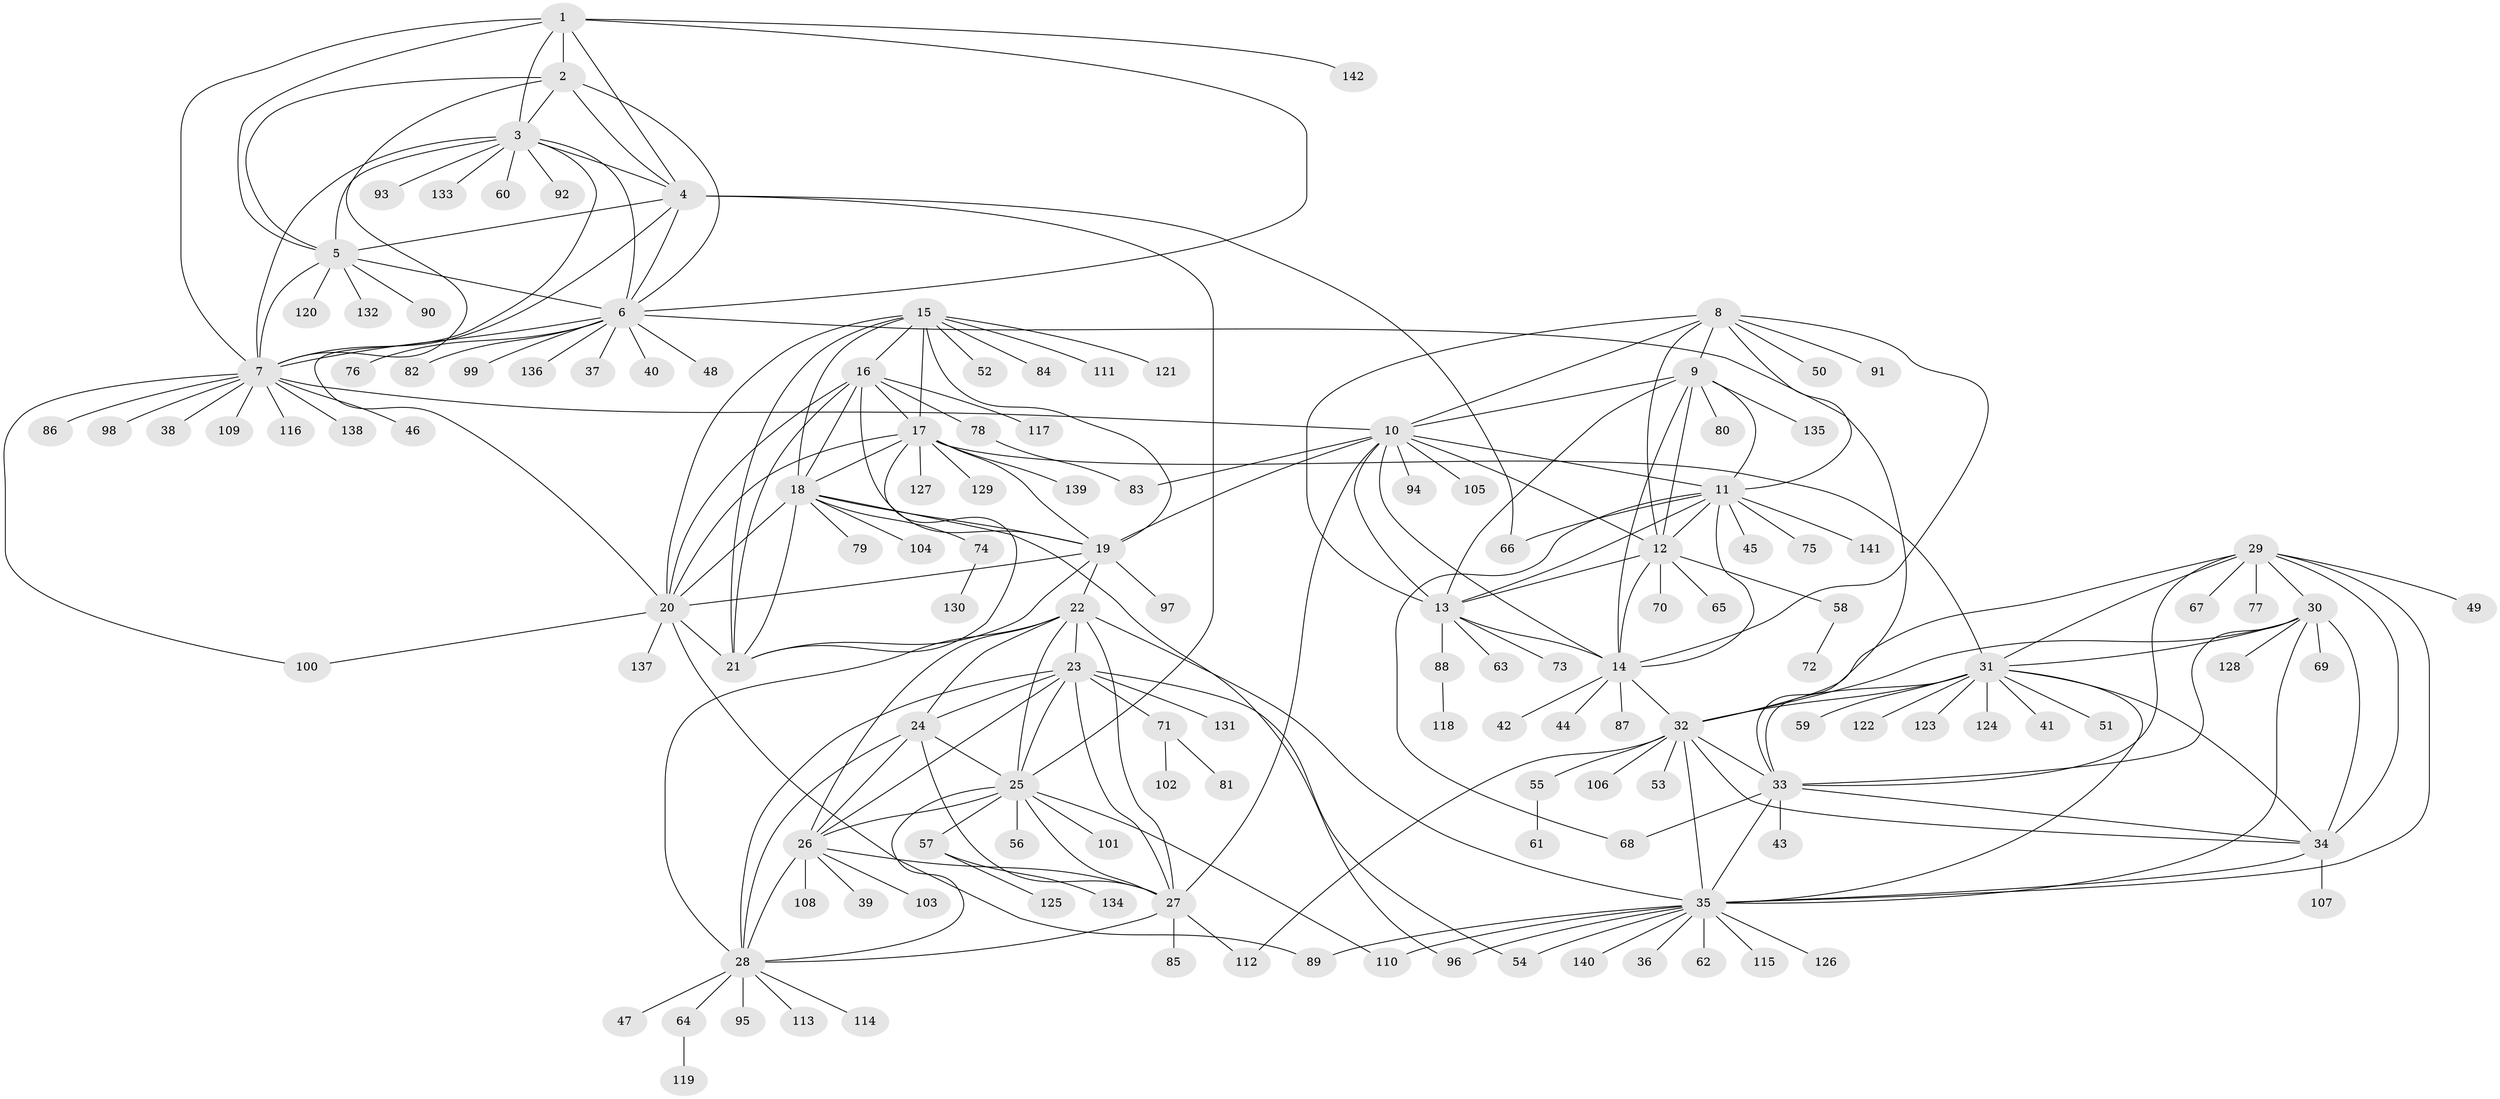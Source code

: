 // Generated by graph-tools (version 1.1) at 2025/54/03/09/25 04:54:13]
// undirected, 142 vertices, 231 edges
graph export_dot {
graph [start="1"]
  node [color=gray90,style=filled];
  1;
  2;
  3;
  4;
  5;
  6;
  7;
  8;
  9;
  10;
  11;
  12;
  13;
  14;
  15;
  16;
  17;
  18;
  19;
  20;
  21;
  22;
  23;
  24;
  25;
  26;
  27;
  28;
  29;
  30;
  31;
  32;
  33;
  34;
  35;
  36;
  37;
  38;
  39;
  40;
  41;
  42;
  43;
  44;
  45;
  46;
  47;
  48;
  49;
  50;
  51;
  52;
  53;
  54;
  55;
  56;
  57;
  58;
  59;
  60;
  61;
  62;
  63;
  64;
  65;
  66;
  67;
  68;
  69;
  70;
  71;
  72;
  73;
  74;
  75;
  76;
  77;
  78;
  79;
  80;
  81;
  82;
  83;
  84;
  85;
  86;
  87;
  88;
  89;
  90;
  91;
  92;
  93;
  94;
  95;
  96;
  97;
  98;
  99;
  100;
  101;
  102;
  103;
  104;
  105;
  106;
  107;
  108;
  109;
  110;
  111;
  112;
  113;
  114;
  115;
  116;
  117;
  118;
  119;
  120;
  121;
  122;
  123;
  124;
  125;
  126;
  127;
  128;
  129;
  130;
  131;
  132;
  133;
  134;
  135;
  136;
  137;
  138;
  139;
  140;
  141;
  142;
  1 -- 2;
  1 -- 3;
  1 -- 4;
  1 -- 5;
  1 -- 6;
  1 -- 7;
  1 -- 142;
  2 -- 3;
  2 -- 4;
  2 -- 5;
  2 -- 6;
  2 -- 7;
  3 -- 4;
  3 -- 5;
  3 -- 6;
  3 -- 7;
  3 -- 20;
  3 -- 60;
  3 -- 92;
  3 -- 93;
  3 -- 133;
  4 -- 5;
  4 -- 6;
  4 -- 7;
  4 -- 25;
  4 -- 66;
  5 -- 6;
  5 -- 7;
  5 -- 90;
  5 -- 120;
  5 -- 132;
  6 -- 7;
  6 -- 33;
  6 -- 37;
  6 -- 40;
  6 -- 48;
  6 -- 76;
  6 -- 82;
  6 -- 99;
  6 -- 136;
  7 -- 10;
  7 -- 38;
  7 -- 46;
  7 -- 86;
  7 -- 98;
  7 -- 100;
  7 -- 109;
  7 -- 116;
  7 -- 138;
  8 -- 9;
  8 -- 10;
  8 -- 11;
  8 -- 12;
  8 -- 13;
  8 -- 14;
  8 -- 50;
  8 -- 91;
  9 -- 10;
  9 -- 11;
  9 -- 12;
  9 -- 13;
  9 -- 14;
  9 -- 80;
  9 -- 135;
  10 -- 11;
  10 -- 12;
  10 -- 13;
  10 -- 14;
  10 -- 19;
  10 -- 27;
  10 -- 83;
  10 -- 94;
  10 -- 105;
  11 -- 12;
  11 -- 13;
  11 -- 14;
  11 -- 45;
  11 -- 66;
  11 -- 68;
  11 -- 75;
  11 -- 141;
  12 -- 13;
  12 -- 14;
  12 -- 58;
  12 -- 65;
  12 -- 70;
  13 -- 14;
  13 -- 63;
  13 -- 73;
  13 -- 88;
  14 -- 32;
  14 -- 42;
  14 -- 44;
  14 -- 87;
  15 -- 16;
  15 -- 17;
  15 -- 18;
  15 -- 19;
  15 -- 20;
  15 -- 21;
  15 -- 52;
  15 -- 84;
  15 -- 111;
  15 -- 121;
  16 -- 17;
  16 -- 18;
  16 -- 19;
  16 -- 20;
  16 -- 21;
  16 -- 78;
  16 -- 117;
  17 -- 18;
  17 -- 19;
  17 -- 20;
  17 -- 21;
  17 -- 31;
  17 -- 127;
  17 -- 129;
  17 -- 139;
  18 -- 19;
  18 -- 20;
  18 -- 21;
  18 -- 74;
  18 -- 79;
  18 -- 96;
  18 -- 104;
  19 -- 20;
  19 -- 21;
  19 -- 22;
  19 -- 97;
  20 -- 21;
  20 -- 89;
  20 -- 100;
  20 -- 137;
  22 -- 23;
  22 -- 24;
  22 -- 25;
  22 -- 26;
  22 -- 27;
  22 -- 28;
  22 -- 35;
  23 -- 24;
  23 -- 25;
  23 -- 26;
  23 -- 27;
  23 -- 28;
  23 -- 54;
  23 -- 71;
  23 -- 131;
  24 -- 25;
  24 -- 26;
  24 -- 27;
  24 -- 28;
  25 -- 26;
  25 -- 27;
  25 -- 28;
  25 -- 56;
  25 -- 57;
  25 -- 101;
  25 -- 110;
  26 -- 27;
  26 -- 28;
  26 -- 39;
  26 -- 103;
  26 -- 108;
  27 -- 28;
  27 -- 85;
  27 -- 112;
  28 -- 47;
  28 -- 64;
  28 -- 95;
  28 -- 113;
  28 -- 114;
  29 -- 30;
  29 -- 31;
  29 -- 32;
  29 -- 33;
  29 -- 34;
  29 -- 35;
  29 -- 49;
  29 -- 67;
  29 -- 77;
  30 -- 31;
  30 -- 32;
  30 -- 33;
  30 -- 34;
  30 -- 35;
  30 -- 69;
  30 -- 128;
  31 -- 32;
  31 -- 33;
  31 -- 34;
  31 -- 35;
  31 -- 41;
  31 -- 51;
  31 -- 59;
  31 -- 122;
  31 -- 123;
  31 -- 124;
  32 -- 33;
  32 -- 34;
  32 -- 35;
  32 -- 53;
  32 -- 55;
  32 -- 106;
  32 -- 112;
  33 -- 34;
  33 -- 35;
  33 -- 43;
  33 -- 68;
  34 -- 35;
  34 -- 107;
  35 -- 36;
  35 -- 54;
  35 -- 62;
  35 -- 89;
  35 -- 96;
  35 -- 110;
  35 -- 115;
  35 -- 126;
  35 -- 140;
  55 -- 61;
  57 -- 125;
  57 -- 134;
  58 -- 72;
  64 -- 119;
  71 -- 81;
  71 -- 102;
  74 -- 130;
  78 -- 83;
  88 -- 118;
}

